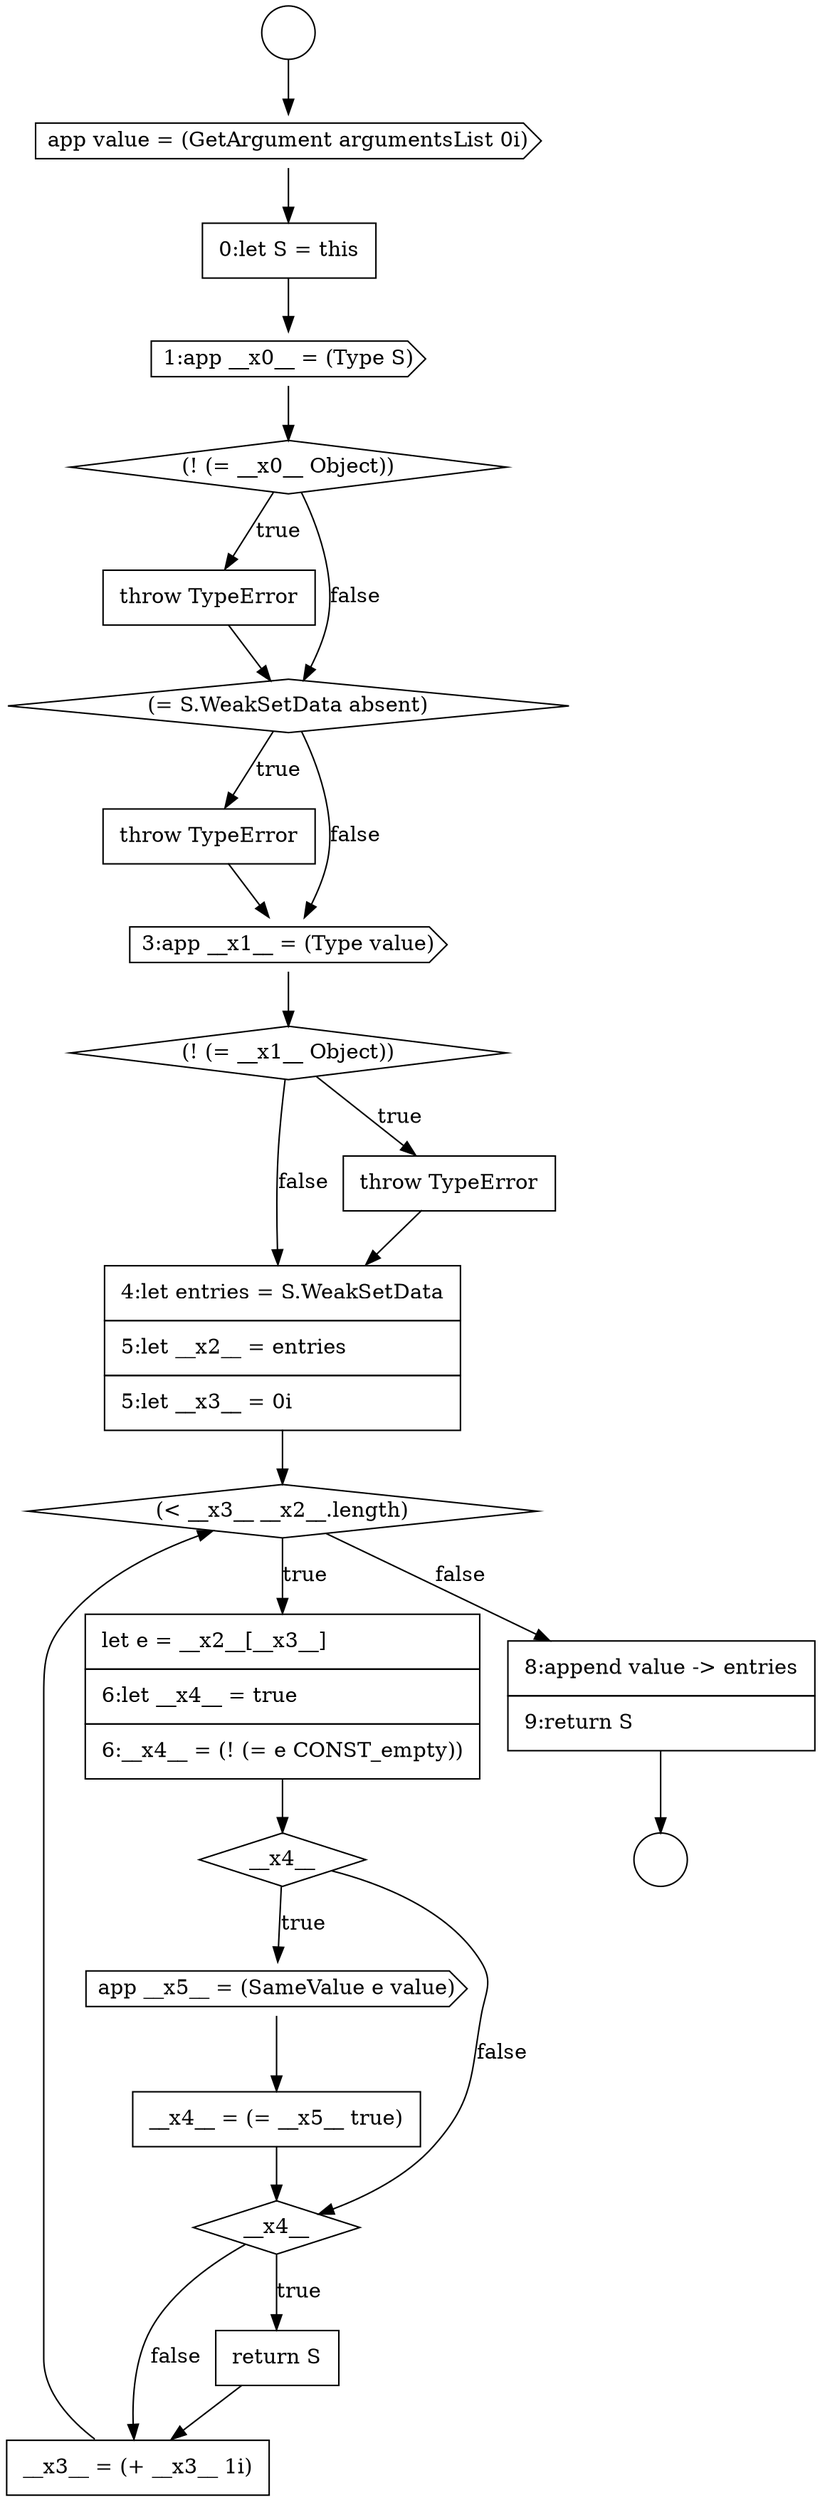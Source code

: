 digraph {
  node16261 [shape=diamond, label=<<font color="black">(! (= __x0__ Object))</font>> color="black" fillcolor="white" style=filled]
  node16268 [shape=none, margin=0, label=<<font color="black">
    <table border="0" cellborder="1" cellspacing="0" cellpadding="10">
      <tr><td align="left">4:let entries = S.WeakSetData</td></tr>
      <tr><td align="left">5:let __x2__ = entries</td></tr>
      <tr><td align="left">5:let __x3__ = 0i</td></tr>
    </table>
  </font>> color="black" fillcolor="white" style=filled]
  node16272 [shape=cds, label=<<font color="black">app __x5__ = (SameValue e value)</font>> color="black" fillcolor="white" style=filled]
  node16276 [shape=none, margin=0, label=<<font color="black">
    <table border="0" cellborder="1" cellspacing="0" cellpadding="10">
      <tr><td align="left">__x3__ = (+ __x3__ 1i)</td></tr>
    </table>
  </font>> color="black" fillcolor="white" style=filled]
  node16274 [shape=diamond, label=<<font color="black">__x4__</font>> color="black" fillcolor="white" style=filled]
  node16269 [shape=diamond, label=<<font color="black">(&lt; __x3__ __x2__.length)</font>> color="black" fillcolor="white" style=filled]
  node16275 [shape=none, margin=0, label=<<font color="black">
    <table border="0" cellborder="1" cellspacing="0" cellpadding="10">
      <tr><td align="left">return S</td></tr>
    </table>
  </font>> color="black" fillcolor="white" style=filled]
  node16258 [shape=cds, label=<<font color="black">app value = (GetArgument argumentsList 0i)</font>> color="black" fillcolor="white" style=filled]
  node16270 [shape=none, margin=0, label=<<font color="black">
    <table border="0" cellborder="1" cellspacing="0" cellpadding="10">
      <tr><td align="left">let e = __x2__[__x3__]</td></tr>
      <tr><td align="left">6:let __x4__ = true</td></tr>
      <tr><td align="left">6:__x4__ = (! (= e CONST_empty))</td></tr>
    </table>
  </font>> color="black" fillcolor="white" style=filled]
  node16266 [shape=diamond, label=<<font color="black">(! (= __x1__ Object))</font>> color="black" fillcolor="white" style=filled]
  node16262 [shape=none, margin=0, label=<<font color="black">
    <table border="0" cellborder="1" cellspacing="0" cellpadding="10">
      <tr><td align="left">throw TypeError</td></tr>
    </table>
  </font>> color="black" fillcolor="white" style=filled]
  node16277 [shape=none, margin=0, label=<<font color="black">
    <table border="0" cellborder="1" cellspacing="0" cellpadding="10">
      <tr><td align="left">8:append value -&gt; entries</td></tr>
      <tr><td align="left">9:return S</td></tr>
    </table>
  </font>> color="black" fillcolor="white" style=filled]
  node16271 [shape=diamond, label=<<font color="black">__x4__</font>> color="black" fillcolor="white" style=filled]
  node16256 [shape=circle label=" " color="black" fillcolor="white" style=filled]
  node16259 [shape=none, margin=0, label=<<font color="black">
    <table border="0" cellborder="1" cellspacing="0" cellpadding="10">
      <tr><td align="left">0:let S = this</td></tr>
    </table>
  </font>> color="black" fillcolor="white" style=filled]
  node16264 [shape=none, margin=0, label=<<font color="black">
    <table border="0" cellborder="1" cellspacing="0" cellpadding="10">
      <tr><td align="left">throw TypeError</td></tr>
    </table>
  </font>> color="black" fillcolor="white" style=filled]
  node16265 [shape=cds, label=<<font color="black">3:app __x1__ = (Type value)</font>> color="black" fillcolor="white" style=filled]
  node16260 [shape=cds, label=<<font color="black">1:app __x0__ = (Type S)</font>> color="black" fillcolor="white" style=filled]
  node16263 [shape=diamond, label=<<font color="black">(= S.WeakSetData absent)</font>> color="black" fillcolor="white" style=filled]
  node16273 [shape=none, margin=0, label=<<font color="black">
    <table border="0" cellborder="1" cellspacing="0" cellpadding="10">
      <tr><td align="left">__x4__ = (= __x5__ true)</td></tr>
    </table>
  </font>> color="black" fillcolor="white" style=filled]
  node16257 [shape=circle label=" " color="black" fillcolor="white" style=filled]
  node16267 [shape=none, margin=0, label=<<font color="black">
    <table border="0" cellborder="1" cellspacing="0" cellpadding="10">
      <tr><td align="left">throw TypeError</td></tr>
    </table>
  </font>> color="black" fillcolor="white" style=filled]
  node16276 -> node16269 [ color="black"]
  node16271 -> node16272 [label=<<font color="black">true</font>> color="black"]
  node16271 -> node16274 [label=<<font color="black">false</font>> color="black"]
  node16265 -> node16266 [ color="black"]
  node16273 -> node16274 [ color="black"]
  node16262 -> node16263 [ color="black"]
  node16267 -> node16268 [ color="black"]
  node16264 -> node16265 [ color="black"]
  node16275 -> node16276 [ color="black"]
  node16269 -> node16270 [label=<<font color="black">true</font>> color="black"]
  node16269 -> node16277 [label=<<font color="black">false</font>> color="black"]
  node16256 -> node16258 [ color="black"]
  node16274 -> node16275 [label=<<font color="black">true</font>> color="black"]
  node16274 -> node16276 [label=<<font color="black">false</font>> color="black"]
  node16270 -> node16271 [ color="black"]
  node16268 -> node16269 [ color="black"]
  node16261 -> node16262 [label=<<font color="black">true</font>> color="black"]
  node16261 -> node16263 [label=<<font color="black">false</font>> color="black"]
  node16266 -> node16267 [label=<<font color="black">true</font>> color="black"]
  node16266 -> node16268 [label=<<font color="black">false</font>> color="black"]
  node16277 -> node16257 [ color="black"]
  node16259 -> node16260 [ color="black"]
  node16272 -> node16273 [ color="black"]
  node16263 -> node16264 [label=<<font color="black">true</font>> color="black"]
  node16263 -> node16265 [label=<<font color="black">false</font>> color="black"]
  node16260 -> node16261 [ color="black"]
  node16258 -> node16259 [ color="black"]
}
